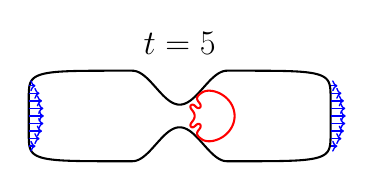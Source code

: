 \begin{tikzpicture}[scale=0.5]

\begin{axis}[
  xmin = -11,
  xmax = 11,
  ymin = -3.2,
  ymax = 3.2,
  scale only axis,
  axis equal image,
  hide axis,
  title = {\Huge$t=5$}
  ]

\addplot [mark=none,black,line width=1.5] table{
1.0e+01 0.0e+00
1.0e+01 3.682e-02
1.0e+01 7.365e-02
1.0e+01 1.105e-01
1.0e+01 1.474e-01
1.0e+01 1.843e-01
1.0e+01 2.213e-01
1.0e+01 2.583e-01
1.0e+01 2.955e-01
1.0e+01 3.327e-01
1.0e+01 3.7e-01
1.0e+01 4.074e-01
1.0e+01 4.45e-01
1.0e+01 4.827e-01
1.0e+01 5.205e-01
1.0e+01 5.586e-01
1.0e+01 5.967e-01
1.0e+01 6.351e-01
1.0e+01 6.737e-01
1.0e+01 7.125e-01
1.0e+01 7.515e-01
1.0e+01 7.907e-01
1.0e+01 8.302e-01
10.0e+00 8.7e-01
10.0e+00 9.1e-01
10.0e+00 9.504e-01
10.0e+00 9.911e-01
10.0e+00 1.032e+00
10.0e+00 1.073e+00
9.999e+00 1.115e+00
9.999e+00 1.157e+00
9.999e+00 1.2e+00
9.999e+00 1.242e+00
9.999e+00 1.286e+00
9.998e+00 1.33e+00
9.998e+00 1.374e+00
9.997e+00 1.419e+00
9.996e+00 1.464e+00
9.995e+00 1.509e+00
9.993e+00 1.556e+00
9.992e+00 1.602e+00
9.989e+00 1.649e+00
9.987e+00 1.697e+00
9.983e+00 1.746e+00
9.979e+00 1.794e+00
9.974e+00 1.844e+00
9.968e+00 1.894e+00
9.961e+00 1.944e+00
9.951e+00 1.995e+00
9.94e+00 2.046e+00
9.927e+00 2.097e+00
9.911e+00 2.149e+00
9.891e+00 2.201e+00
9.868e+00 2.252e+00
9.84e+00 2.304e+00
9.807e+00 2.355e+00
9.769e+00 2.405e+00
9.724e+00 2.454e+00
9.671e+00 2.503e+00
9.611e+00 2.55e+00
9.542e+00 2.594e+00
9.463e+00 2.637e+00
9.376e+00 2.678e+00
9.278e+00 2.716e+00
9.17e+00 2.751e+00
9.053e+00 2.783e+00
8.926e+00 2.813e+00
8.791e+00 2.839e+00
8.648e+00 2.862e+00
8.498e+00 2.883e+00
8.342e+00 2.901e+00
8.182e+00 2.917e+00
8.017e+00 2.931e+00
7.849e+00 2.942e+00
7.679e+00 2.952e+00
7.508e+00 2.96e+00
7.336e+00 2.967e+00
7.163e+00 2.973e+00
6.991e+00 2.978e+00
6.82e+00 2.982e+00
6.649e+00 2.985e+00
6.48e+00 2.988e+00
6.312e+00 2.99e+00
6.146e+00 2.992e+00
5.981e+00 2.994e+00
5.819e+00 2.995e+00
5.657e+00 2.996e+00
5.498e+00 2.997e+00
5.341e+00 2.998e+00
5.185e+00 2.998e+00
5.031e+00 2.998e+00
4.879e+00 2.999e+00
4.728e+00 2.999e+00
4.579e+00 2.999e+00
4.432e+00 2.999e+00
4.286e+00 3.0e+00
4.142e+00 3.0e+00
3.999e+00 3.0e+00
3.857e+00 3.0e+00
3.717e+00 3.0e+00
3.578e+00 3.0e+00
3.44e+00 3.0e+00
3.304e+00 3.0e+00
3.168e+00 3.0e+00
3.033e+00 2.993e+00
2.9e+00 2.967e+00
2.767e+00 2.922e+00
2.636e+00 2.859e+00
2.505e+00 2.78e+00
2.375e+00 2.685e+00
2.246e+00 2.578e+00
2.117e+00 2.459e+00
1.989e+00 2.332e+00
1.862e+00 2.198e+00
1.735e+00 2.059e+00
1.609e+00 1.918e+00
1.483e+00 1.777e+00
1.358e+00 1.638e+00
1.233e+00 1.503e+00
1.109e+00 1.374e+00
9.849e-01 1.253e+00
8.611e-01 1.142e+00
7.376e-01 1.042e+00
6.144e-01 9.557e-01
4.913e-01 8.831e-01
3.683e-01 8.255e-01
2.455e-01 7.837e-01
1.227e-01 7.585e-01
6.123e-16 7.5e-01
-1.227e-01 7.585e-01
-2.455e-01 7.837e-01
-3.683e-01 8.255e-01
-4.913e-01 8.831e-01
-6.144e-01 9.557e-01
-7.376e-01 1.042e+00
-8.611e-01 1.142e+00
-9.849e-01 1.253e+00
-1.109e+00 1.374e+00
-1.233e+00 1.503e+00
-1.358e+00 1.638e+00
-1.483e+00 1.777e+00
-1.609e+00 1.918e+00
-1.735e+00 2.059e+00
-1.862e+00 2.198e+00
-1.989e+00 2.332e+00
-2.117e+00 2.459e+00
-2.246e+00 2.578e+00
-2.375e+00 2.685e+00
-2.505e+00 2.78e+00
-2.636e+00 2.859e+00
-2.767e+00 2.922e+00
-2.9e+00 2.967e+00
-3.033e+00 2.993e+00
-3.168e+00 3.0e+00
-3.304e+00 3.0e+00
-3.44e+00 3.0e+00
-3.578e+00 3.0e+00
-3.717e+00 3.0e+00
-3.857e+00 3.0e+00
-3.999e+00 3.0e+00
-4.142e+00 3.0e+00
-4.286e+00 3.0e+00
-4.432e+00 2.999e+00
-4.579e+00 2.999e+00
-4.728e+00 2.999e+00
-4.879e+00 2.999e+00
-5.031e+00 2.998e+00
-5.185e+00 2.998e+00
-5.341e+00 2.998e+00
-5.498e+00 2.997e+00
-5.657e+00 2.996e+00
-5.819e+00 2.995e+00
-5.981e+00 2.994e+00
-6.146e+00 2.992e+00
-6.312e+00 2.99e+00
-6.48e+00 2.988e+00
-6.649e+00 2.985e+00
-6.82e+00 2.982e+00
-6.991e+00 2.978e+00
-7.163e+00 2.973e+00
-7.336e+00 2.967e+00
-7.508e+00 2.96e+00
-7.679e+00 2.952e+00
-7.849e+00 2.942e+00
-8.017e+00 2.931e+00
-8.182e+00 2.917e+00
-8.342e+00 2.901e+00
-8.498e+00 2.883e+00
-8.648e+00 2.862e+00
-8.791e+00 2.839e+00
-8.926e+00 2.813e+00
-9.053e+00 2.783e+00
-9.17e+00 2.751e+00
-9.278e+00 2.716e+00
-9.376e+00 2.678e+00
-9.463e+00 2.637e+00
-9.542e+00 2.594e+00
-9.611e+00 2.55e+00
-9.671e+00 2.503e+00
-9.724e+00 2.454e+00
-9.769e+00 2.405e+00
-9.807e+00 2.355e+00
-9.84e+00 2.304e+00
-9.868e+00 2.252e+00
-9.891e+00 2.201e+00
-9.911e+00 2.149e+00
-9.927e+00 2.097e+00
-9.94e+00 2.046e+00
-9.951e+00 1.995e+00
-9.961e+00 1.944e+00
-9.968e+00 1.894e+00
-9.974e+00 1.844e+00
-9.979e+00 1.794e+00
-9.983e+00 1.746e+00
-9.987e+00 1.697e+00
-9.989e+00 1.649e+00
-9.992e+00 1.602e+00
-9.993e+00 1.556e+00
-9.995e+00 1.509e+00
-9.996e+00 1.464e+00
-9.997e+00 1.419e+00
-9.998e+00 1.374e+00
-9.998e+00 1.33e+00
-9.999e+00 1.286e+00
-9.999e+00 1.242e+00
-9.999e+00 1.2e+00
-9.999e+00 1.157e+00
-9.999e+00 1.115e+00
-10.0e+00 1.073e+00
-10.0e+00 1.032e+00
-10.0e+00 9.911e-01
-10.0e+00 9.504e-01
-10.0e+00 9.1e-01
-10.0e+00 8.7e-01
-1.0e+01 8.302e-01
-1.0e+01 7.907e-01
-1.0e+01 7.515e-01
-1.0e+01 7.125e-01
-1.0e+01 6.737e-01
-1.0e+01 6.351e-01
-1.0e+01 5.967e-01
-1.0e+01 5.586e-01
-1.0e+01 5.205e-01
-1.0e+01 4.827e-01
-1.0e+01 4.45e-01
-1.0e+01 4.074e-01
-1.0e+01 3.7e-01
-1.0e+01 3.327e-01
-1.0e+01 2.955e-01
-1.0e+01 2.583e-01
-1.0e+01 2.213e-01
-1.0e+01 1.843e-01
-1.0e+01 1.474e-01
-1.0e+01 1.105e-01
-1.0e+01 7.365e-02
-1.0e+01 3.682e-02
-1.0e+01 3.674e-16
-1.0e+01 -3.682e-02
-1.0e+01 -7.365e-02
-1.0e+01 -1.105e-01
-1.0e+01 -1.474e-01
-1.0e+01 -1.843e-01
-1.0e+01 -2.213e-01
-1.0e+01 -2.583e-01
-1.0e+01 -2.955e-01
-1.0e+01 -3.327e-01
-1.0e+01 -3.7e-01
-1.0e+01 -4.074e-01
-1.0e+01 -4.45e-01
-1.0e+01 -4.827e-01
-1.0e+01 -5.205e-01
-1.0e+01 -5.586e-01
-1.0e+01 -5.967e-01
-1.0e+01 -6.351e-01
-1.0e+01 -6.737e-01
-1.0e+01 -7.125e-01
-1.0e+01 -7.515e-01
-1.0e+01 -7.907e-01
-1.0e+01 -8.302e-01
-10.0e+00 -8.7e-01
-10.0e+00 -9.1e-01
-10.0e+00 -9.504e-01
-10.0e+00 -9.911e-01
-10.0e+00 -1.032e+00
-10.0e+00 -1.073e+00
-9.999e+00 -1.115e+00
-9.999e+00 -1.157e+00
-9.999e+00 -1.2e+00
-9.999e+00 -1.242e+00
-9.999e+00 -1.286e+00
-9.998e+00 -1.33e+00
-9.998e+00 -1.374e+00
-9.997e+00 -1.419e+00
-9.996e+00 -1.464e+00
-9.995e+00 -1.509e+00
-9.993e+00 -1.556e+00
-9.992e+00 -1.602e+00
-9.989e+00 -1.649e+00
-9.987e+00 -1.697e+00
-9.983e+00 -1.746e+00
-9.979e+00 -1.794e+00
-9.974e+00 -1.844e+00
-9.968e+00 -1.894e+00
-9.961e+00 -1.944e+00
-9.951e+00 -1.995e+00
-9.94e+00 -2.046e+00
-9.927e+00 -2.097e+00
-9.911e+00 -2.149e+00
-9.891e+00 -2.201e+00
-9.868e+00 -2.252e+00
-9.84e+00 -2.304e+00
-9.807e+00 -2.355e+00
-9.769e+00 -2.405e+00
-9.724e+00 -2.454e+00
-9.671e+00 -2.503e+00
-9.611e+00 -2.55e+00
-9.542e+00 -2.594e+00
-9.463e+00 -2.637e+00
-9.376e+00 -2.678e+00
-9.278e+00 -2.716e+00
-9.17e+00 -2.751e+00
-9.053e+00 -2.783e+00
-8.926e+00 -2.813e+00
-8.791e+00 -2.839e+00
-8.648e+00 -2.862e+00
-8.498e+00 -2.883e+00
-8.342e+00 -2.901e+00
-8.182e+00 -2.917e+00
-8.017e+00 -2.931e+00
-7.849e+00 -2.942e+00
-7.679e+00 -2.952e+00
-7.508e+00 -2.96e+00
-7.336e+00 -2.967e+00
-7.163e+00 -2.973e+00
-6.991e+00 -2.978e+00
-6.82e+00 -2.982e+00
-6.649e+00 -2.985e+00
-6.48e+00 -2.988e+00
-6.312e+00 -2.99e+00
-6.146e+00 -2.992e+00
-5.981e+00 -2.994e+00
-5.819e+00 -2.995e+00
-5.657e+00 -2.996e+00
-5.498e+00 -2.997e+00
-5.341e+00 -2.998e+00
-5.185e+00 -2.998e+00
-5.031e+00 -2.998e+00
-4.879e+00 -2.999e+00
-4.728e+00 -2.999e+00
-4.579e+00 -2.999e+00
-4.432e+00 -2.999e+00
-4.286e+00 -3.0e+00
-4.142e+00 -3.0e+00
-3.999e+00 -3.0e+00
-3.857e+00 -3.0e+00
-3.717e+00 -3.0e+00
-3.578e+00 -3.0e+00
-3.44e+00 -3.0e+00
-3.304e+00 -3.0e+00
-3.168e+00 -3.0e+00
-3.033e+00 -2.993e+00
-2.9e+00 -2.967e+00
-2.767e+00 -2.922e+00
-2.636e+00 -2.859e+00
-2.505e+00 -2.78e+00
-2.375e+00 -2.685e+00
-2.246e+00 -2.578e+00
-2.117e+00 -2.459e+00
-1.989e+00 -2.332e+00
-1.862e+00 -2.198e+00
-1.735e+00 -2.059e+00
-1.609e+00 -1.918e+00
-1.483e+00 -1.777e+00
-1.358e+00 -1.638e+00
-1.233e+00 -1.503e+00
-1.109e+00 -1.374e+00
-9.849e-01 -1.253e+00
-8.611e-01 -1.142e+00
-7.376e-01 -1.042e+00
-6.144e-01 -9.557e-01
-4.913e-01 -8.831e-01
-3.683e-01 -8.255e-01
-2.455e-01 -7.837e-01
-1.227e-01 -7.585e-01
-1.837e-15 -7.5e-01
1.227e-01 -7.585e-01
2.455e-01 -7.837e-01
3.683e-01 -8.255e-01
4.913e-01 -8.831e-01
6.144e-01 -9.557e-01
7.376e-01 -1.042e+00
8.611e-01 -1.142e+00
9.849e-01 -1.253e+00
1.109e+00 -1.374e+00
1.233e+00 -1.503e+00
1.358e+00 -1.638e+00
1.483e+00 -1.777e+00
1.609e+00 -1.918e+00
1.735e+00 -2.059e+00
1.862e+00 -2.198e+00
1.989e+00 -2.332e+00
2.117e+00 -2.459e+00
2.246e+00 -2.578e+00
2.375e+00 -2.685e+00
2.505e+00 -2.78e+00
2.636e+00 -2.859e+00
2.767e+00 -2.922e+00
2.9e+00 -2.967e+00
3.033e+00 -2.993e+00
3.168e+00 -3.0e+00
3.304e+00 -3.0e+00
3.44e+00 -3.0e+00
3.578e+00 -3.0e+00
3.717e+00 -3.0e+00
3.857e+00 -3.0e+00
3.999e+00 -3.0e+00
4.142e+00 -3.0e+00
4.286e+00 -3.0e+00
4.432e+00 -2.999e+00
4.579e+00 -2.999e+00
4.728e+00 -2.999e+00
4.879e+00 -2.999e+00
5.031e+00 -2.998e+00
5.185e+00 -2.998e+00
5.341e+00 -2.998e+00
5.498e+00 -2.997e+00
5.657e+00 -2.996e+00
5.819e+00 -2.995e+00
5.981e+00 -2.994e+00
6.146e+00 -2.992e+00
6.312e+00 -2.99e+00
6.48e+00 -2.988e+00
6.649e+00 -2.985e+00
6.82e+00 -2.982e+00
6.991e+00 -2.978e+00
7.163e+00 -2.973e+00
7.336e+00 -2.967e+00
7.508e+00 -2.96e+00
7.679e+00 -2.952e+00
7.849e+00 -2.942e+00
8.017e+00 -2.931e+00
8.182e+00 -2.917e+00
8.342e+00 -2.901e+00
8.498e+00 -2.883e+00
8.648e+00 -2.862e+00
8.791e+00 -2.839e+00
8.926e+00 -2.813e+00
9.053e+00 -2.783e+00
9.17e+00 -2.751e+00
9.278e+00 -2.716e+00
9.376e+00 -2.678e+00
9.463e+00 -2.637e+00
9.542e+00 -2.594e+00
9.611e+00 -2.55e+00
9.671e+00 -2.503e+00
9.724e+00 -2.454e+00
9.769e+00 -2.405e+00
9.807e+00 -2.355e+00
9.84e+00 -2.304e+00
9.868e+00 -2.252e+00
9.891e+00 -2.201e+00
9.911e+00 -2.149e+00
9.927e+00 -2.097e+00
9.94e+00 -2.046e+00
9.951e+00 -1.995e+00
9.961e+00 -1.944e+00
9.968e+00 -1.894e+00
9.974e+00 -1.844e+00
9.979e+00 -1.794e+00
9.983e+00 -1.746e+00
9.987e+00 -1.697e+00
9.989e+00 -1.649e+00
9.992e+00 -1.602e+00
9.993e+00 -1.556e+00
9.995e+00 -1.509e+00
9.996e+00 -1.464e+00
9.997e+00 -1.419e+00
9.998e+00 -1.374e+00
9.998e+00 -1.33e+00
9.999e+00 -1.286e+00
9.999e+00 -1.242e+00
9.999e+00 -1.2e+00
9.999e+00 -1.157e+00
9.999e+00 -1.115e+00
10.0e+00 -1.073e+00
10.0e+00 -1.032e+00
10.0e+00 -9.911e-01
10.0e+00 -9.504e-01
10.0e+00 -9.1e-01
10.0e+00 -8.7e-01
1.0e+01 -8.302e-01
1.0e+01 -7.907e-01
1.0e+01 -7.515e-01
1.0e+01 -7.125e-01
1.0e+01 -6.737e-01
1.0e+01 -6.351e-01
1.0e+01 -5.967e-01
1.0e+01 -5.586e-01
1.0e+01 -5.205e-01
1.0e+01 -4.827e-01
1.0e+01 -4.45e-01
1.0e+01 -4.074e-01
1.0e+01 -3.7e-01
1.0e+01 -3.327e-01
1.0e+01 -2.955e-01
1.0e+01 -2.583e-01
1.0e+01 -2.213e-01
1.0e+01 -1.843e-01
1.0e+01 -1.474e-01
1.0e+01 -1.105e-01
1.0e+01 -7.365e-02
1.0e+01 -3.682e-02
1.0e+01 0.0e+00
};


\addplot [mark=none,red,line width=1.5] table{
1.65e+00 1.631e+00
1.63e+00 1.623e+00
1.61e+00 1.616e+00
1.589e+00 1.607e+00
1.569e+00 1.599e+00
1.549e+00 1.589e+00
1.528e+00 1.578e+00
1.507e+00 1.566e+00
1.486e+00 1.554e+00
1.465e+00 1.54e+00
1.443e+00 1.526e+00
1.421e+00 1.51e+00
1.398e+00 1.494e+00
1.375e+00 1.476e+00
1.352e+00 1.458e+00
1.328e+00 1.438e+00
1.304e+00 1.417e+00
1.28e+00 1.395e+00
1.256e+00 1.371e+00
1.232e+00 1.345e+00
1.21e+00 1.317e+00
1.19e+00 1.285e+00
1.174e+00 1.251e+00
1.162e+00 1.214e+00
1.157e+00 1.174e+00
1.158e+00 1.133e+00
1.166e+00 1.091e+00
1.18e+00 1.05e+00
1.2e+00 1.011e+00
1.225e+00 9.728e-01
1.253e+00 9.357e-01
1.282e+00 8.988e-01
1.312e+00 8.61e-01
1.34e+00 8.209e-01
1.365e+00 7.776e-01
1.384e+00 7.303e-01
1.393e+00 6.794e-01
1.387e+00 6.273e-01
1.365e+00 5.791e-01
1.326e+00 5.423e-01
1.274e+00 5.234e-01
1.219e+00 5.248e-01
1.166e+00 5.437e-01
1.118e+00 5.747e-01
1.075e+00 6.125e-01
1.032e+00 6.527e-01
9.883e-01 6.917e-01
9.39e-01 7.249e-01
8.832e-01 7.466e-01
8.231e-01 7.492e-01
7.669e-01 7.269e-01
7.27e-01 6.809e-01
7.117e-01 6.215e-01
7.196e-01 5.601e-01
7.436e-01 5.024e-01
7.771e-01 4.493e-01
8.15e-01 3.988e-01
8.54e-01 3.488e-01
8.916e-01 2.975e-01
9.256e-01 2.437e-01
9.543e-01 1.866e-01
9.76e-01 1.264e-01
9.896e-01 6.388e-02
9.942e-01 1.501e-09
9.896e-01 -6.388e-02
9.76e-01 -1.264e-01
9.543e-01 -1.866e-01
9.256e-01 -2.437e-01
8.916e-01 -2.975e-01
8.54e-01 -3.488e-01
8.15e-01 -3.988e-01
7.771e-01 -4.493e-01
7.436e-01 -5.024e-01
7.196e-01 -5.601e-01
7.117e-01 -6.215e-01
7.27e-01 -6.809e-01
7.669e-01 -7.269e-01
8.231e-01 -7.492e-01
8.832e-01 -7.466e-01
9.39e-01 -7.249e-01
9.883e-01 -6.917e-01
1.032e+00 -6.527e-01
1.075e+00 -6.125e-01
1.118e+00 -5.747e-01
1.166e+00 -5.437e-01
1.219e+00 -5.248e-01
1.274e+00 -5.234e-01
1.326e+00 -5.423e-01
1.365e+00 -5.791e-01
1.387e+00 -6.273e-01
1.393e+00 -6.794e-01
1.384e+00 -7.303e-01
1.365e+00 -7.776e-01
1.34e+00 -8.209e-01
1.312e+00 -8.61e-01
1.282e+00 -8.988e-01
1.253e+00 -9.357e-01
1.225e+00 -9.728e-01
1.2e+00 -1.011e+00
1.18e+00 -1.05e+00
1.166e+00 -1.091e+00
1.158e+00 -1.133e+00
1.157e+00 -1.174e+00
1.162e+00 -1.214e+00
1.174e+00 -1.251e+00
1.19e+00 -1.285e+00
1.21e+00 -1.317e+00
1.232e+00 -1.345e+00
1.256e+00 -1.371e+00
1.28e+00 -1.395e+00
1.304e+00 -1.417e+00
1.328e+00 -1.438e+00
1.352e+00 -1.458e+00
1.375e+00 -1.476e+00
1.398e+00 -1.494e+00
1.421e+00 -1.51e+00
1.443e+00 -1.526e+00
1.465e+00 -1.54e+00
1.486e+00 -1.554e+00
1.507e+00 -1.566e+00
1.528e+00 -1.578e+00
1.549e+00 -1.589e+00
1.569e+00 -1.599e+00
1.589e+00 -1.607e+00
1.61e+00 -1.616e+00
1.63e+00 -1.623e+00
1.65e+00 -1.631e+00
1.67e+00 -1.637e+00
1.69e+00 -1.643e+00
1.711e+00 -1.648e+00
1.732e+00 -1.653e+00
1.753e+00 -1.657e+00
1.775e+00 -1.661e+00
1.797e+00 -1.665e+00
1.82e+00 -1.668e+00
1.844e+00 -1.67e+00
1.869e+00 -1.672e+00
1.894e+00 -1.674e+00
1.92e+00 -1.675e+00
1.947e+00 -1.675e+00
1.975e+00 -1.675e+00
2.004e+00 -1.673e+00
2.034e+00 -1.672e+00
2.064e+00 -1.669e+00
2.096e+00 -1.666e+00
2.129e+00 -1.662e+00
2.162e+00 -1.657e+00
2.197e+00 -1.651e+00
2.232e+00 -1.644e+00
2.268e+00 -1.636e+00
2.305e+00 -1.627e+00
2.343e+00 -1.617e+00
2.382e+00 -1.605e+00
2.421e+00 -1.593e+00
2.461e+00 -1.579e+00
2.502e+00 -1.564e+00
2.543e+00 -1.548e+00
2.585e+00 -1.53e+00
2.627e+00 -1.511e+00
2.669e+00 -1.49e+00
2.712e+00 -1.468e+00
2.755e+00 -1.444e+00
2.798e+00 -1.419e+00
2.841e+00 -1.392e+00
2.885e+00 -1.363e+00
2.928e+00 -1.333e+00
2.97e+00 -1.301e+00
3.013e+00 -1.267e+00
3.055e+00 -1.232e+00
3.096e+00 -1.195e+00
3.137e+00 -1.156e+00
3.177e+00 -1.115e+00
3.217e+00 -1.073e+00
3.255e+00 -1.029e+00
3.292e+00 -9.83e-01
3.328e+00 -9.355e-01
3.362e+00 -8.863e-01
3.395e+00 -8.356e-01
3.426e+00 -7.832e-01
3.456e+00 -7.294e-01
3.484e+00 -6.742e-01
3.51e+00 -6.176e-01
3.533e+00 -5.597e-01
3.555e+00 -5.006e-01
3.574e+00 -4.405e-01
3.591e+00 -3.794e-01
3.606e+00 -3.175e-01
3.617e+00 -2.549e-01
3.627e+00 -1.917e-01
3.633e+00 -1.28e-01
3.638e+00 -6.408e-02
3.639e+00 -4.387e-08
3.638e+00 6.408e-02
3.633e+00 1.28e-01
3.627e+00 1.917e-01
3.617e+00 2.549e-01
3.606e+00 3.175e-01
3.591e+00 3.794e-01
3.574e+00 4.405e-01
3.555e+00 5.006e-01
3.533e+00 5.597e-01
3.51e+00 6.176e-01
3.484e+00 6.742e-01
3.456e+00 7.294e-01
3.426e+00 7.832e-01
3.395e+00 8.356e-01
3.362e+00 8.863e-01
3.328e+00 9.355e-01
3.292e+00 9.83e-01
3.255e+00 1.029e+00
3.217e+00 1.073e+00
3.177e+00 1.115e+00
3.137e+00 1.156e+00
3.096e+00 1.195e+00
3.055e+00 1.232e+00
3.013e+00 1.267e+00
2.97e+00 1.301e+00
2.928e+00 1.333e+00
2.885e+00 1.363e+00
2.841e+00 1.392e+00
2.798e+00 1.419e+00
2.755e+00 1.444e+00
2.712e+00 1.468e+00
2.669e+00 1.49e+00
2.627e+00 1.511e+00
2.585e+00 1.53e+00
2.543e+00 1.548e+00
2.502e+00 1.564e+00
2.461e+00 1.579e+00
2.421e+00 1.593e+00
2.382e+00 1.605e+00
2.343e+00 1.617e+00
2.305e+00 1.627e+00
2.268e+00 1.636e+00
2.232e+00 1.644e+00
2.197e+00 1.651e+00
2.162e+00 1.657e+00
2.129e+00 1.662e+00
2.096e+00 1.666e+00
2.064e+00 1.669e+00
2.034e+00 1.672e+00
2.004e+00 1.673e+00
1.975e+00 1.675e+00
1.947e+00 1.675e+00
1.92e+00 1.675e+00
1.894e+00 1.674e+00
1.869e+00 1.672e+00
1.844e+00 1.67e+00
1.82e+00 1.668e+00
1.797e+00 1.665e+00
1.775e+00 1.661e+00
1.753e+00 1.657e+00
1.732e+00 1.653e+00
1.711e+00 1.648e+00
1.69e+00 1.643e+00
1.67e+00 1.637e+00
1.65e+00 1.631e+00
};

\foreach \y in {-2.0,-1.5,...,2.0}
\addplot[color=blue,line width = 1.0pt,solid,->]
plot coordinates{
  (-10,\y)
  (-10+exp(9/(\y*\y-9))/exp(-1),\y)
};

\foreach \y in {-2.0,-1.5,...,2.0}
\addplot[color=blue,line width = 1.0pt,solid,->]
plot coordinates{
  (10,\y)
  (10+exp(9/(\y*\y-9))/exp(-1),\y)
};

\end{axis}

\end{tikzpicture}



